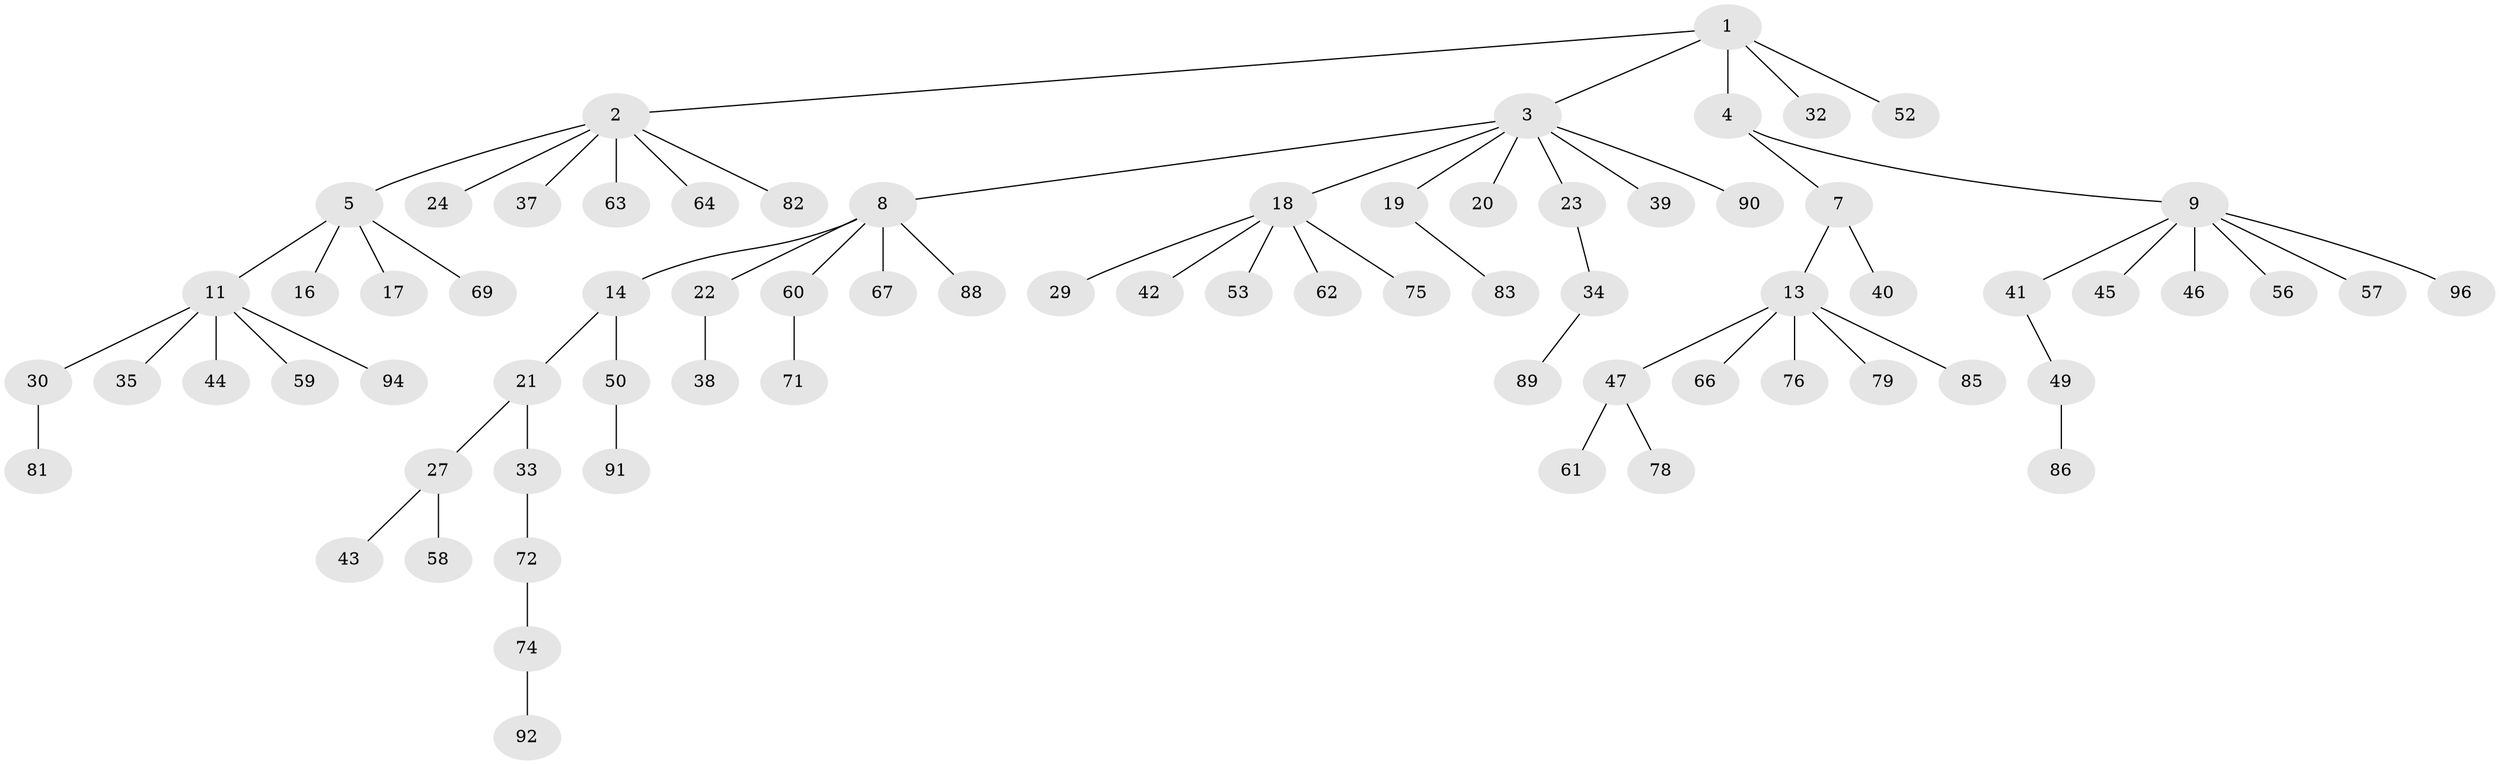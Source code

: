 // original degree distribution, {4: 0.07216494845360824, 6: 0.010309278350515464, 5: 0.061855670103092786, 3: 0.15463917525773196, 1: 0.5463917525773195, 2: 0.15463917525773196}
// Generated by graph-tools (version 1.1) at 2025/11/02/27/25 16:11:28]
// undirected, 73 vertices, 72 edges
graph export_dot {
graph [start="1"]
  node [color=gray90,style=filled];
  1 [super="+31"];
  2 [super="+25"];
  3 [super="+6"];
  4;
  5 [super="+10"];
  7;
  8 [super="+36"];
  9 [super="+15"];
  11 [super="+12"];
  13 [super="+65"];
  14;
  16;
  17;
  18 [super="+26"];
  19 [super="+54"];
  20;
  21 [super="+48"];
  22 [super="+28"];
  23;
  24;
  27 [super="+55"];
  29;
  30 [super="+73"];
  32;
  33 [super="+80"];
  34 [super="+77"];
  35;
  37;
  38;
  39;
  40;
  41;
  42;
  43;
  44;
  45 [super="+97"];
  46;
  47 [super="+51"];
  49 [super="+70"];
  50 [super="+68"];
  52;
  53;
  56;
  57;
  58;
  59;
  60;
  61;
  62;
  63;
  64;
  66;
  67 [super="+93"];
  69;
  71 [super="+95"];
  72;
  74 [super="+87"];
  75;
  76;
  78;
  79;
  81;
  82 [super="+84"];
  83;
  85;
  86;
  88;
  89;
  90;
  91;
  92;
  94;
  96;
  1 -- 2;
  1 -- 3;
  1 -- 4;
  1 -- 32;
  1 -- 52;
  2 -- 5;
  2 -- 24;
  2 -- 64;
  2 -- 82;
  2 -- 37;
  2 -- 63;
  3 -- 19;
  3 -- 20;
  3 -- 23;
  3 -- 18;
  3 -- 39;
  3 -- 8;
  3 -- 90;
  4 -- 7;
  4 -- 9;
  5 -- 17;
  5 -- 69;
  5 -- 16;
  5 -- 11;
  7 -- 13;
  7 -- 40;
  8 -- 14;
  8 -- 22;
  8 -- 60;
  8 -- 67;
  8 -- 88;
  9 -- 41;
  9 -- 46;
  9 -- 96;
  9 -- 56;
  9 -- 45;
  9 -- 57;
  11 -- 59;
  11 -- 35;
  11 -- 30;
  11 -- 44;
  11 -- 94;
  13 -- 47;
  13 -- 79;
  13 -- 66;
  13 -- 85;
  13 -- 76;
  14 -- 21;
  14 -- 50;
  18 -- 29;
  18 -- 42;
  18 -- 62;
  18 -- 75;
  18 -- 53;
  19 -- 83;
  21 -- 27;
  21 -- 33;
  22 -- 38;
  23 -- 34;
  27 -- 43;
  27 -- 58;
  30 -- 81;
  33 -- 72;
  34 -- 89;
  41 -- 49;
  47 -- 61;
  47 -- 78;
  49 -- 86;
  50 -- 91;
  60 -- 71;
  72 -- 74;
  74 -- 92;
}
